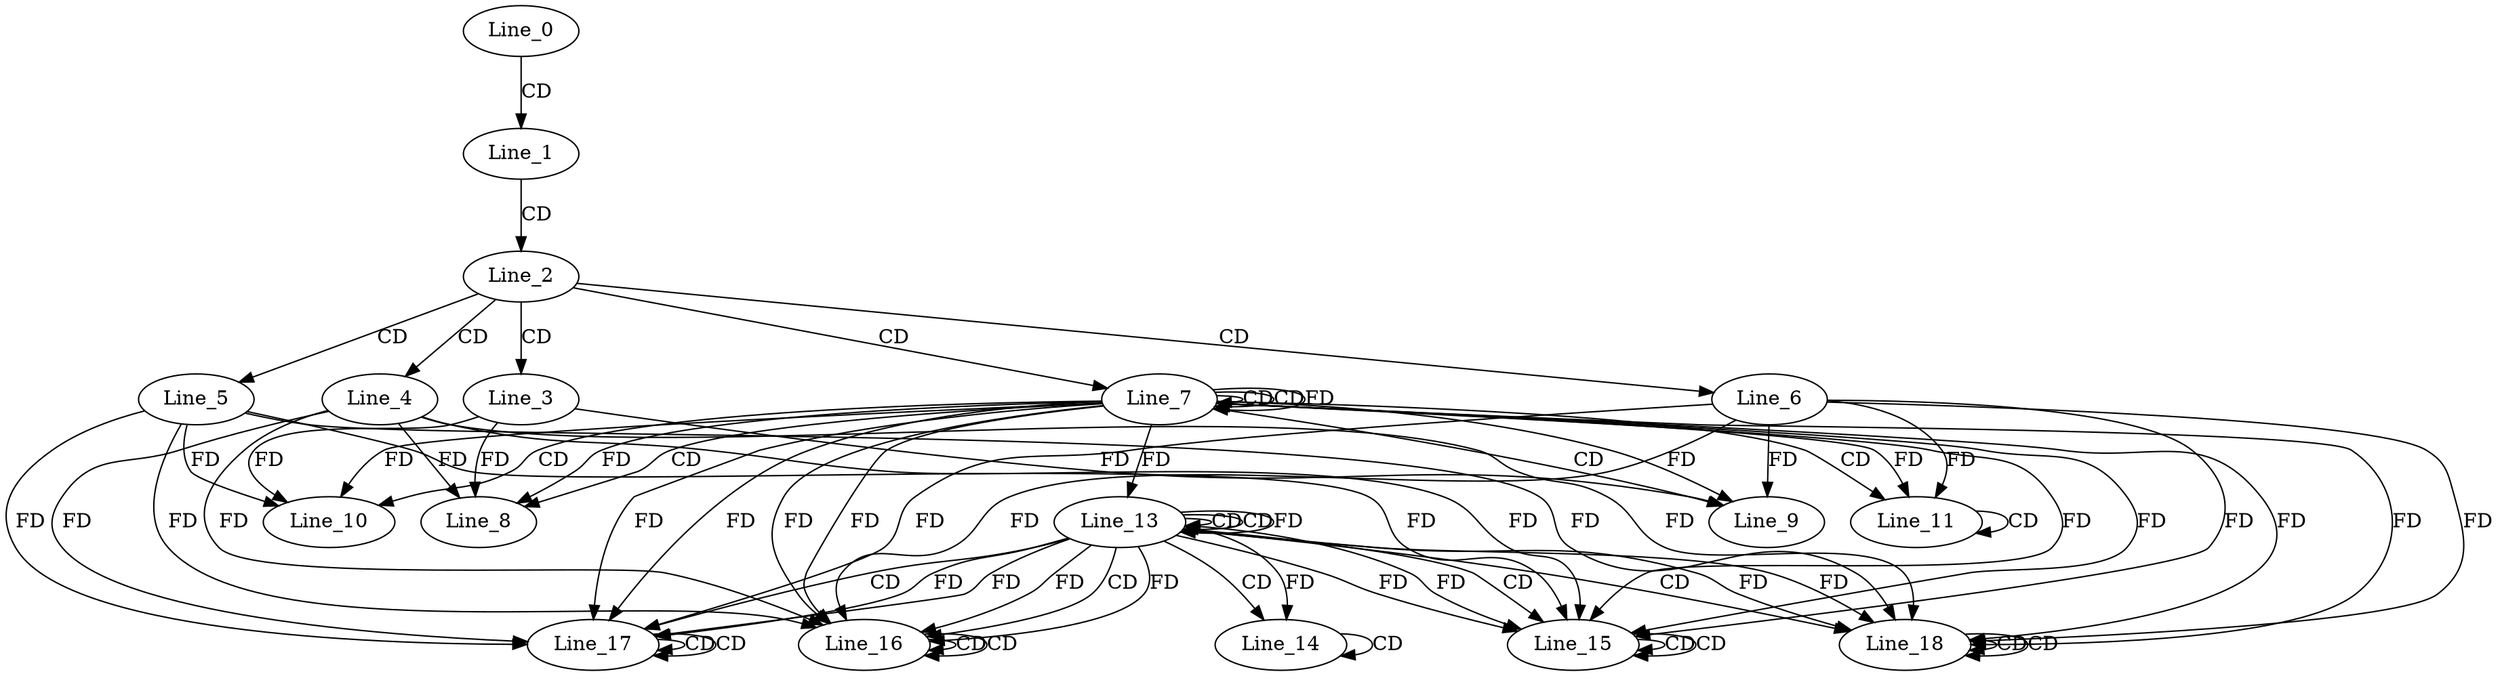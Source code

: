 digraph G {
  Line_0;
  Line_1;
  Line_2;
  Line_3;
  Line_4;
  Line_5;
  Line_6;
  Line_7;
  Line_7;
  Line_7;
  Line_8;
  Line_8;
  Line_9;
  Line_9;
  Line_10;
  Line_10;
  Line_11;
  Line_11;
  Line_11;
  Line_13;
  Line_13;
  Line_13;
  Line_14;
  Line_14;
  Line_14;
  Line_15;
  Line_15;
  Line_15;
  Line_15;
  Line_15;
  Line_15;
  Line_16;
  Line_16;
  Line_16;
  Line_16;
  Line_16;
  Line_16;
  Line_17;
  Line_17;
  Line_17;
  Line_17;
  Line_17;
  Line_17;
  Line_18;
  Line_18;
  Line_18;
  Line_18;
  Line_18;
  Line_18;
  Line_0 -> Line_1 [ label="CD" ];
  Line_1 -> Line_2 [ label="CD" ];
  Line_2 -> Line_3 [ label="CD" ];
  Line_2 -> Line_4 [ label="CD" ];
  Line_2 -> Line_5 [ label="CD" ];
  Line_2 -> Line_6 [ label="CD" ];
  Line_2 -> Line_7 [ label="CD" ];
  Line_7 -> Line_7 [ label="CD" ];
  Line_7 -> Line_7 [ label="CD" ];
  Line_7 -> Line_7 [ label="FD" ];
  Line_7 -> Line_8 [ label="CD" ];
  Line_4 -> Line_8 [ label="FD" ];
  Line_7 -> Line_8 [ label="FD" ];
  Line_3 -> Line_8 [ label="FD" ];
  Line_7 -> Line_9 [ label="CD" ];
  Line_6 -> Line_9 [ label="FD" ];
  Line_7 -> Line_9 [ label="FD" ];
  Line_3 -> Line_9 [ label="FD" ];
  Line_7 -> Line_10 [ label="CD" ];
  Line_5 -> Line_10 [ label="FD" ];
  Line_7 -> Line_10 [ label="FD" ];
  Line_3 -> Line_10 [ label="FD" ];
  Line_7 -> Line_11 [ label="CD" ];
  Line_11 -> Line_11 [ label="CD" ];
  Line_6 -> Line_11 [ label="FD" ];
  Line_7 -> Line_11 [ label="FD" ];
  Line_13 -> Line_13 [ label="CD" ];
  Line_13 -> Line_13 [ label="CD" ];
  Line_13 -> Line_13 [ label="FD" ];
  Line_7 -> Line_13 [ label="FD" ];
  Line_13 -> Line_14 [ label="CD" ];
  Line_14 -> Line_14 [ label="CD" ];
  Line_13 -> Line_14 [ label="FD" ];
  Line_13 -> Line_15 [ label="CD" ];
  Line_15 -> Line_15 [ label="CD" ];
  Line_6 -> Line_15 [ label="FD" ];
  Line_13 -> Line_15 [ label="FD" ];
  Line_7 -> Line_15 [ label="FD" ];
  Line_15 -> Line_15 [ label="CD" ];
  Line_4 -> Line_15 [ label="FD" ];
  Line_13 -> Line_15 [ label="FD" ];
  Line_7 -> Line_15 [ label="FD" ];
  Line_5 -> Line_15 [ label="FD" ];
  Line_13 -> Line_16 [ label="CD" ];
  Line_16 -> Line_16 [ label="CD" ];
  Line_6 -> Line_16 [ label="FD" ];
  Line_13 -> Line_16 [ label="FD" ];
  Line_7 -> Line_16 [ label="FD" ];
  Line_16 -> Line_16 [ label="CD" ];
  Line_4 -> Line_16 [ label="FD" ];
  Line_13 -> Line_16 [ label="FD" ];
  Line_7 -> Line_16 [ label="FD" ];
  Line_5 -> Line_16 [ label="FD" ];
  Line_13 -> Line_17 [ label="CD" ];
  Line_17 -> Line_17 [ label="CD" ];
  Line_6 -> Line_17 [ label="FD" ];
  Line_13 -> Line_17 [ label="FD" ];
  Line_7 -> Line_17 [ label="FD" ];
  Line_17 -> Line_17 [ label="CD" ];
  Line_4 -> Line_17 [ label="FD" ];
  Line_13 -> Line_17 [ label="FD" ];
  Line_7 -> Line_17 [ label="FD" ];
  Line_5 -> Line_17 [ label="FD" ];
  Line_13 -> Line_18 [ label="CD" ];
  Line_18 -> Line_18 [ label="CD" ];
  Line_6 -> Line_18 [ label="FD" ];
  Line_13 -> Line_18 [ label="FD" ];
  Line_7 -> Line_18 [ label="FD" ];
  Line_18 -> Line_18 [ label="CD" ];
  Line_4 -> Line_18 [ label="FD" ];
  Line_13 -> Line_18 [ label="FD" ];
  Line_7 -> Line_18 [ label="FD" ];
  Line_5 -> Line_18 [ label="FD" ];
}
